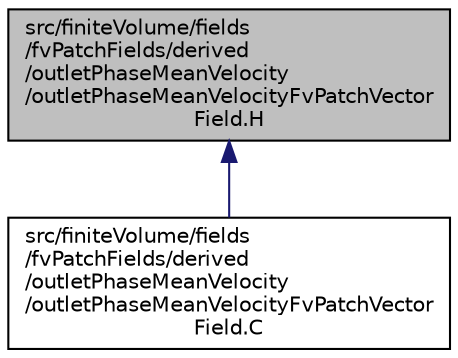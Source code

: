 digraph "src/finiteVolume/fields/fvPatchFields/derived/outletPhaseMeanVelocity/outletPhaseMeanVelocityFvPatchVectorField.H"
{
  bgcolor="transparent";
  edge [fontname="Helvetica",fontsize="10",labelfontname="Helvetica",labelfontsize="10"];
  node [fontname="Helvetica",fontsize="10",shape=record];
  Node1 [label="src/finiteVolume/fields\l/fvPatchFields/derived\l/outletPhaseMeanVelocity\l/outletPhaseMeanVelocityFvPatchVector\lField.H",height=0.2,width=0.4,color="black", fillcolor="grey75", style="filled", fontcolor="black"];
  Node1 -> Node2 [dir="back",color="midnightblue",fontsize="10",style="solid",fontname="Helvetica"];
  Node2 [label="src/finiteVolume/fields\l/fvPatchFields/derived\l/outletPhaseMeanVelocity\l/outletPhaseMeanVelocityFvPatchVector\lField.C",height=0.2,width=0.4,color="black",URL="$a05517.html"];
}
